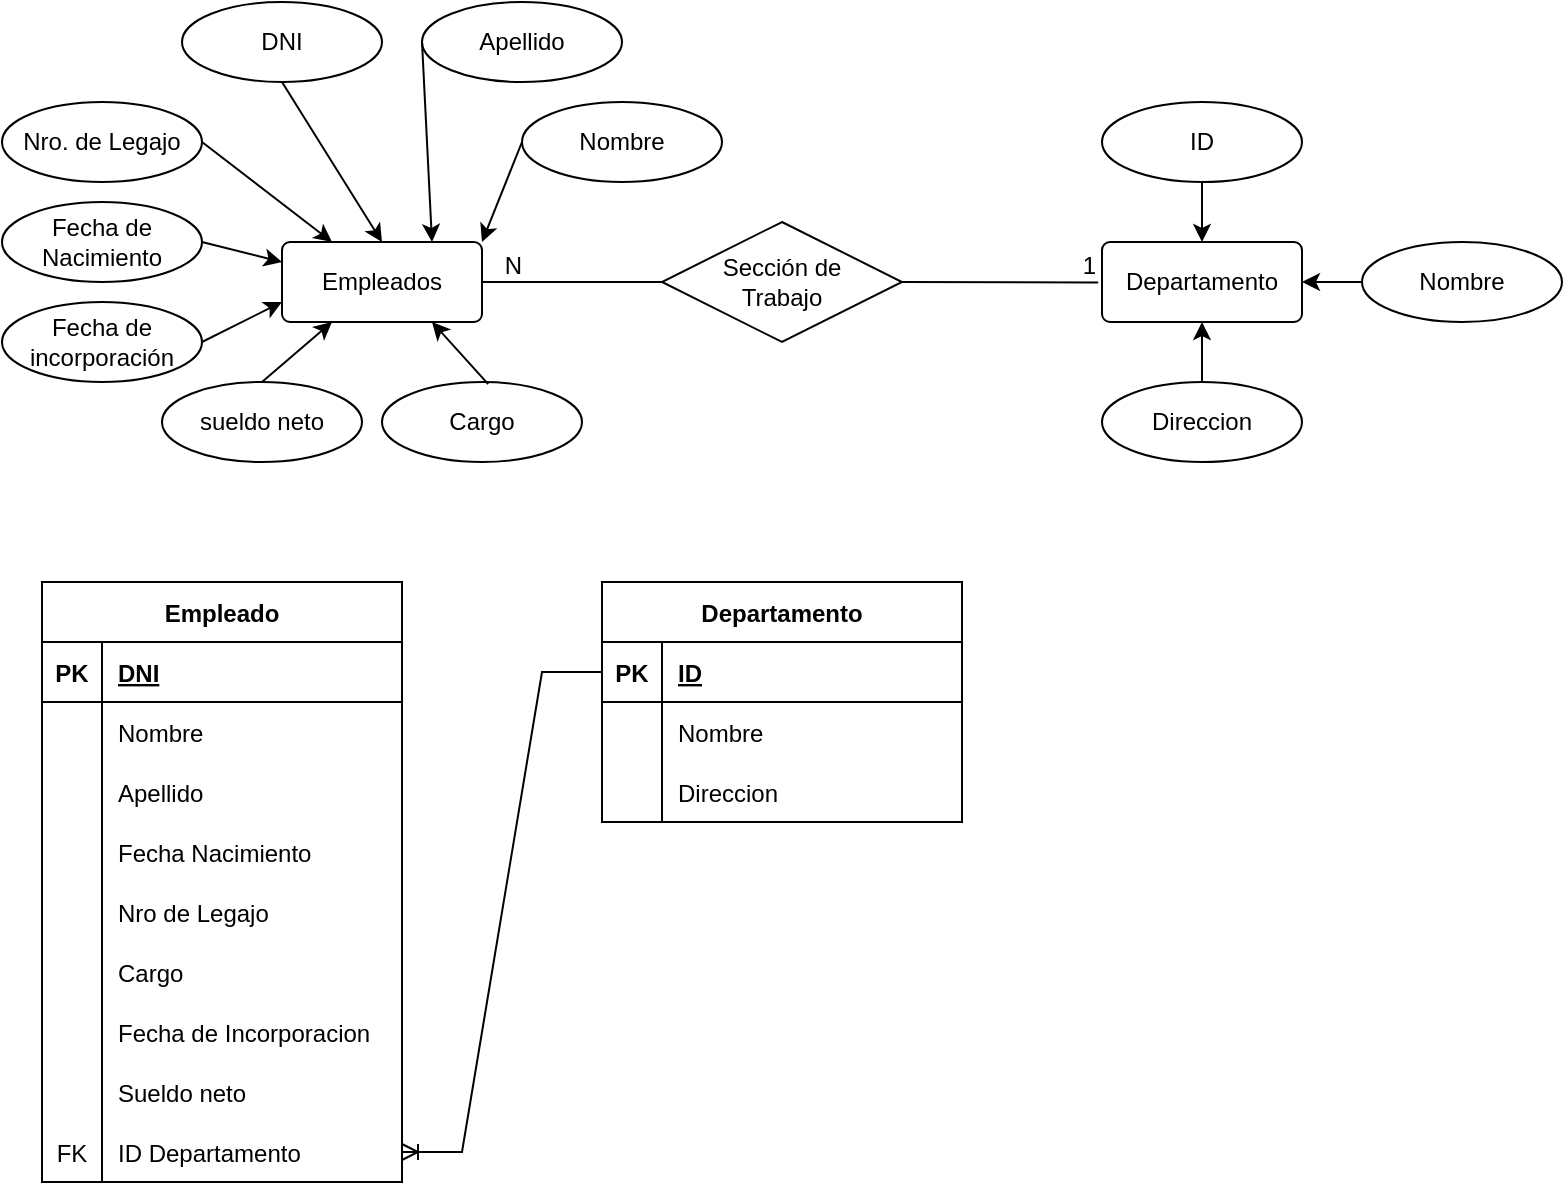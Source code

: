 <mxfile version="20.2.2" type="device"><diagram id="GNxDvsfUbIjrcKvTqw8q" name="Página-1"><mxGraphModel dx="946" dy="590" grid="1" gridSize="10" guides="1" tooltips="1" connect="1" arrows="1" fold="1" page="1" pageScale="1" pageWidth="827" pageHeight="1169" math="0" shadow="0"><root><mxCell id="0"/><mxCell id="1" parent="0"/><mxCell id="28Lfiv68IGLrVYdcNpAF-5" value="Empleado" style="shape=table;startSize=30;container=1;collapsible=1;childLayout=tableLayout;fixedRows=1;rowLines=0;fontStyle=1;align=center;resizeLast=1;" vertex="1" parent="1"><mxGeometry x="60" y="320" width="180" height="300" as="geometry"><mxRectangle x="60" y="320" width="100" height="30" as="alternateBounds"/></mxGeometry></mxCell><mxCell id="28Lfiv68IGLrVYdcNpAF-6" value="" style="shape=tableRow;horizontal=0;startSize=0;swimlaneHead=0;swimlaneBody=0;fillColor=none;collapsible=0;dropTarget=0;points=[[0,0.5],[1,0.5]];portConstraint=eastwest;top=0;left=0;right=0;bottom=1;" vertex="1" parent="28Lfiv68IGLrVYdcNpAF-5"><mxGeometry y="30" width="180" height="30" as="geometry"/></mxCell><mxCell id="28Lfiv68IGLrVYdcNpAF-7" value="PK" style="shape=partialRectangle;connectable=0;fillColor=none;top=0;left=0;bottom=0;right=0;fontStyle=1;overflow=hidden;" vertex="1" parent="28Lfiv68IGLrVYdcNpAF-6"><mxGeometry width="30" height="30" as="geometry"><mxRectangle width="30" height="30" as="alternateBounds"/></mxGeometry></mxCell><mxCell id="28Lfiv68IGLrVYdcNpAF-8" value="DNI" style="shape=partialRectangle;connectable=0;fillColor=none;top=0;left=0;bottom=0;right=0;align=left;spacingLeft=6;fontStyle=5;overflow=hidden;" vertex="1" parent="28Lfiv68IGLrVYdcNpAF-6"><mxGeometry x="30" width="150" height="30" as="geometry"><mxRectangle width="150" height="30" as="alternateBounds"/></mxGeometry></mxCell><mxCell id="28Lfiv68IGLrVYdcNpAF-9" value="" style="shape=tableRow;horizontal=0;startSize=0;swimlaneHead=0;swimlaneBody=0;fillColor=none;collapsible=0;dropTarget=0;points=[[0,0.5],[1,0.5]];portConstraint=eastwest;top=0;left=0;right=0;bottom=0;" vertex="1" parent="28Lfiv68IGLrVYdcNpAF-5"><mxGeometry y="60" width="180" height="30" as="geometry"/></mxCell><mxCell id="28Lfiv68IGLrVYdcNpAF-10" value="" style="shape=partialRectangle;connectable=0;fillColor=none;top=0;left=0;bottom=0;right=0;editable=1;overflow=hidden;" vertex="1" parent="28Lfiv68IGLrVYdcNpAF-9"><mxGeometry width="30" height="30" as="geometry"><mxRectangle width="30" height="30" as="alternateBounds"/></mxGeometry></mxCell><mxCell id="28Lfiv68IGLrVYdcNpAF-11" value="Nombre" style="shape=partialRectangle;connectable=0;fillColor=none;top=0;left=0;bottom=0;right=0;align=left;spacingLeft=6;overflow=hidden;" vertex="1" parent="28Lfiv68IGLrVYdcNpAF-9"><mxGeometry x="30" width="150" height="30" as="geometry"><mxRectangle width="150" height="30" as="alternateBounds"/></mxGeometry></mxCell><mxCell id="28Lfiv68IGLrVYdcNpAF-12" value="" style="shape=tableRow;horizontal=0;startSize=0;swimlaneHead=0;swimlaneBody=0;fillColor=none;collapsible=0;dropTarget=0;points=[[0,0.5],[1,0.5]];portConstraint=eastwest;top=0;left=0;right=0;bottom=0;" vertex="1" parent="28Lfiv68IGLrVYdcNpAF-5"><mxGeometry y="90" width="180" height="30" as="geometry"/></mxCell><mxCell id="28Lfiv68IGLrVYdcNpAF-13" value="" style="shape=partialRectangle;connectable=0;fillColor=none;top=0;left=0;bottom=0;right=0;editable=1;overflow=hidden;" vertex="1" parent="28Lfiv68IGLrVYdcNpAF-12"><mxGeometry width="30" height="30" as="geometry"><mxRectangle width="30" height="30" as="alternateBounds"/></mxGeometry></mxCell><mxCell id="28Lfiv68IGLrVYdcNpAF-14" value="Apellido" style="shape=partialRectangle;connectable=0;fillColor=none;top=0;left=0;bottom=0;right=0;align=left;spacingLeft=6;overflow=hidden;" vertex="1" parent="28Lfiv68IGLrVYdcNpAF-12"><mxGeometry x="30" width="150" height="30" as="geometry"><mxRectangle width="150" height="30" as="alternateBounds"/></mxGeometry></mxCell><mxCell id="28Lfiv68IGLrVYdcNpAF-102" value="" style="shape=tableRow;horizontal=0;startSize=0;swimlaneHead=0;swimlaneBody=0;fillColor=none;collapsible=0;dropTarget=0;points=[[0,0.5],[1,0.5]];portConstraint=eastwest;top=0;left=0;right=0;bottom=0;" vertex="1" parent="28Lfiv68IGLrVYdcNpAF-5"><mxGeometry y="120" width="180" height="30" as="geometry"/></mxCell><mxCell id="28Lfiv68IGLrVYdcNpAF-103" value="" style="shape=partialRectangle;connectable=0;fillColor=none;top=0;left=0;bottom=0;right=0;editable=1;overflow=hidden;" vertex="1" parent="28Lfiv68IGLrVYdcNpAF-102"><mxGeometry width="30" height="30" as="geometry"><mxRectangle width="30" height="30" as="alternateBounds"/></mxGeometry></mxCell><mxCell id="28Lfiv68IGLrVYdcNpAF-104" value="Fecha Nacimiento" style="shape=partialRectangle;connectable=0;fillColor=none;top=0;left=0;bottom=0;right=0;align=left;spacingLeft=6;overflow=hidden;" vertex="1" parent="28Lfiv68IGLrVYdcNpAF-102"><mxGeometry x="30" width="150" height="30" as="geometry"><mxRectangle width="150" height="30" as="alternateBounds"/></mxGeometry></mxCell><mxCell id="28Lfiv68IGLrVYdcNpAF-105" value="" style="shape=tableRow;horizontal=0;startSize=0;swimlaneHead=0;swimlaneBody=0;fillColor=none;collapsible=0;dropTarget=0;points=[[0,0.5],[1,0.5]];portConstraint=eastwest;top=0;left=0;right=0;bottom=0;" vertex="1" parent="28Lfiv68IGLrVYdcNpAF-5"><mxGeometry y="150" width="180" height="30" as="geometry"/></mxCell><mxCell id="28Lfiv68IGLrVYdcNpAF-106" value="" style="shape=partialRectangle;connectable=0;fillColor=none;top=0;left=0;bottom=0;right=0;editable=1;overflow=hidden;" vertex="1" parent="28Lfiv68IGLrVYdcNpAF-105"><mxGeometry width="30" height="30" as="geometry"><mxRectangle width="30" height="30" as="alternateBounds"/></mxGeometry></mxCell><mxCell id="28Lfiv68IGLrVYdcNpAF-107" value="Nro de Legajo" style="shape=partialRectangle;connectable=0;fillColor=none;top=0;left=0;bottom=0;right=0;align=left;spacingLeft=6;overflow=hidden;" vertex="1" parent="28Lfiv68IGLrVYdcNpAF-105"><mxGeometry x="30" width="150" height="30" as="geometry"><mxRectangle width="150" height="30" as="alternateBounds"/></mxGeometry></mxCell><mxCell id="28Lfiv68IGLrVYdcNpAF-15" value="" style="shape=tableRow;horizontal=0;startSize=0;swimlaneHead=0;swimlaneBody=0;fillColor=none;collapsible=0;dropTarget=0;points=[[0,0.5],[1,0.5]];portConstraint=eastwest;top=0;left=0;right=0;bottom=0;" vertex="1" parent="28Lfiv68IGLrVYdcNpAF-5"><mxGeometry y="180" width="180" height="30" as="geometry"/></mxCell><mxCell id="28Lfiv68IGLrVYdcNpAF-16" value="" style="shape=partialRectangle;connectable=0;fillColor=none;top=0;left=0;bottom=0;right=0;editable=1;overflow=hidden;" vertex="1" parent="28Lfiv68IGLrVYdcNpAF-15"><mxGeometry width="30" height="30" as="geometry"><mxRectangle width="30" height="30" as="alternateBounds"/></mxGeometry></mxCell><mxCell id="28Lfiv68IGLrVYdcNpAF-17" value="Cargo" style="shape=partialRectangle;connectable=0;fillColor=none;top=0;left=0;bottom=0;right=0;align=left;spacingLeft=6;overflow=hidden;" vertex="1" parent="28Lfiv68IGLrVYdcNpAF-15"><mxGeometry x="30" width="150" height="30" as="geometry"><mxRectangle width="150" height="30" as="alternateBounds"/></mxGeometry></mxCell><mxCell id="28Lfiv68IGLrVYdcNpAF-99" value="" style="shape=tableRow;horizontal=0;startSize=0;swimlaneHead=0;swimlaneBody=0;fillColor=none;collapsible=0;dropTarget=0;points=[[0,0.5],[1,0.5]];portConstraint=eastwest;top=0;left=0;right=0;bottom=0;" vertex="1" parent="28Lfiv68IGLrVYdcNpAF-5"><mxGeometry y="210" width="180" height="30" as="geometry"/></mxCell><mxCell id="28Lfiv68IGLrVYdcNpAF-100" value="" style="shape=partialRectangle;connectable=0;fillColor=none;top=0;left=0;bottom=0;right=0;editable=1;overflow=hidden;" vertex="1" parent="28Lfiv68IGLrVYdcNpAF-99"><mxGeometry width="30" height="30" as="geometry"><mxRectangle width="30" height="30" as="alternateBounds"/></mxGeometry></mxCell><mxCell id="28Lfiv68IGLrVYdcNpAF-101" value="Fecha de Incorporacion" style="shape=partialRectangle;connectable=0;fillColor=none;top=0;left=0;bottom=0;right=0;align=left;spacingLeft=6;overflow=hidden;" vertex="1" parent="28Lfiv68IGLrVYdcNpAF-99"><mxGeometry x="30" width="150" height="30" as="geometry"><mxRectangle width="150" height="30" as="alternateBounds"/></mxGeometry></mxCell><mxCell id="28Lfiv68IGLrVYdcNpAF-93" value="" style="shape=tableRow;horizontal=0;startSize=0;swimlaneHead=0;swimlaneBody=0;fillColor=none;collapsible=0;dropTarget=0;points=[[0,0.5],[1,0.5]];portConstraint=eastwest;top=0;left=0;right=0;bottom=0;" vertex="1" parent="28Lfiv68IGLrVYdcNpAF-5"><mxGeometry y="240" width="180" height="30" as="geometry"/></mxCell><mxCell id="28Lfiv68IGLrVYdcNpAF-94" value="" style="shape=partialRectangle;connectable=0;fillColor=none;top=0;left=0;bottom=0;right=0;editable=1;overflow=hidden;" vertex="1" parent="28Lfiv68IGLrVYdcNpAF-93"><mxGeometry width="30" height="30" as="geometry"><mxRectangle width="30" height="30" as="alternateBounds"/></mxGeometry></mxCell><mxCell id="28Lfiv68IGLrVYdcNpAF-95" value="Sueldo neto" style="shape=partialRectangle;connectable=0;fillColor=none;top=0;left=0;bottom=0;right=0;align=left;spacingLeft=6;overflow=hidden;" vertex="1" parent="28Lfiv68IGLrVYdcNpAF-93"><mxGeometry x="30" width="150" height="30" as="geometry"><mxRectangle width="150" height="30" as="alternateBounds"/></mxGeometry></mxCell><mxCell id="28Lfiv68IGLrVYdcNpAF-108" value="" style="shape=tableRow;horizontal=0;startSize=0;swimlaneHead=0;swimlaneBody=0;fillColor=none;collapsible=0;dropTarget=0;points=[[0,0.5],[1,0.5]];portConstraint=eastwest;top=0;left=0;right=0;bottom=0;" vertex="1" parent="28Lfiv68IGLrVYdcNpAF-5"><mxGeometry y="270" width="180" height="30" as="geometry"/></mxCell><mxCell id="28Lfiv68IGLrVYdcNpAF-109" value="FK" style="shape=partialRectangle;connectable=0;fillColor=none;top=0;left=0;bottom=0;right=0;editable=1;overflow=hidden;" vertex="1" parent="28Lfiv68IGLrVYdcNpAF-108"><mxGeometry width="30" height="30" as="geometry"><mxRectangle width="30" height="30" as="alternateBounds"/></mxGeometry></mxCell><mxCell id="28Lfiv68IGLrVYdcNpAF-110" value="ID Departamento" style="shape=partialRectangle;connectable=0;fillColor=none;top=0;left=0;bottom=0;right=0;align=left;spacingLeft=6;overflow=hidden;" vertex="1" parent="28Lfiv68IGLrVYdcNpAF-108"><mxGeometry x="30" width="150" height="30" as="geometry"><mxRectangle width="150" height="30" as="alternateBounds"/></mxGeometry></mxCell><mxCell id="28Lfiv68IGLrVYdcNpAF-18" value="Empleados" style="rounded=1;arcSize=10;whiteSpace=wrap;html=1;align=center;" vertex="1" parent="1"><mxGeometry x="180" y="150" width="100" height="40" as="geometry"/></mxCell><mxCell id="28Lfiv68IGLrVYdcNpAF-19" value="DNI" style="ellipse;whiteSpace=wrap;html=1;align=center;" vertex="1" parent="1"><mxGeometry x="130" y="30" width="100" height="40" as="geometry"/></mxCell><mxCell id="28Lfiv68IGLrVYdcNpAF-20" value="Nro. de Legajo" style="ellipse;whiteSpace=wrap;html=1;align=center;" vertex="1" parent="1"><mxGeometry x="40" y="80" width="100" height="40" as="geometry"/></mxCell><mxCell id="28Lfiv68IGLrVYdcNpAF-21" value="Fecha de Nacimiento" style="ellipse;whiteSpace=wrap;html=1;align=center;" vertex="1" parent="1"><mxGeometry x="40" y="130" width="100" height="40" as="geometry"/></mxCell><mxCell id="28Lfiv68IGLrVYdcNpAF-22" value="Fecha de incorporación" style="ellipse;whiteSpace=wrap;html=1;align=center;" vertex="1" parent="1"><mxGeometry x="40" y="180" width="100" height="40" as="geometry"/></mxCell><mxCell id="28Lfiv68IGLrVYdcNpAF-23" value="Apellido" style="ellipse;whiteSpace=wrap;html=1;align=center;" vertex="1" parent="1"><mxGeometry x="250" y="30" width="100" height="40" as="geometry"/></mxCell><mxCell id="28Lfiv68IGLrVYdcNpAF-24" value="Nombre" style="ellipse;whiteSpace=wrap;html=1;align=center;" vertex="1" parent="1"><mxGeometry x="300" y="80" width="100" height="40" as="geometry"/></mxCell><mxCell id="28Lfiv68IGLrVYdcNpAF-25" value="Cargo" style="ellipse;whiteSpace=wrap;html=1;align=center;" vertex="1" parent="1"><mxGeometry x="230" y="220" width="100" height="40" as="geometry"/></mxCell><mxCell id="28Lfiv68IGLrVYdcNpAF-26" value="sueldo neto" style="ellipse;whiteSpace=wrap;html=1;align=center;" vertex="1" parent="1"><mxGeometry x="120" y="220" width="100" height="40" as="geometry"/></mxCell><mxCell id="28Lfiv68IGLrVYdcNpAF-27" value="" style="endArrow=classic;html=1;rounded=0;exitX=0;exitY=0.5;exitDx=0;exitDy=0;entryX=0.75;entryY=0;entryDx=0;entryDy=0;" edge="1" parent="1" source="28Lfiv68IGLrVYdcNpAF-23" target="28Lfiv68IGLrVYdcNpAF-18"><mxGeometry width="50" height="50" relative="1" as="geometry"><mxPoint x="300" y="80" as="sourcePoint"/><mxPoint x="280" y="150" as="targetPoint"/></mxGeometry></mxCell><mxCell id="28Lfiv68IGLrVYdcNpAF-28" value="" style="endArrow=classic;html=1;rounded=0;exitX=0;exitY=0.5;exitDx=0;exitDy=0;entryX=1;entryY=0;entryDx=0;entryDy=0;" edge="1" parent="1" source="28Lfiv68IGLrVYdcNpAF-24" target="28Lfiv68IGLrVYdcNpAF-18"><mxGeometry width="50" height="50" relative="1" as="geometry"><mxPoint x="340" y="150" as="sourcePoint"/><mxPoint x="290" y="200" as="targetPoint"/></mxGeometry></mxCell><mxCell id="28Lfiv68IGLrVYdcNpAF-29" value="" style="endArrow=classic;html=1;rounded=0;exitX=0.531;exitY=0.027;exitDx=0;exitDy=0;entryX=0.75;entryY=1;entryDx=0;entryDy=0;exitPerimeter=0;" edge="1" parent="1" source="28Lfiv68IGLrVYdcNpAF-25" target="28Lfiv68IGLrVYdcNpAF-18"><mxGeometry width="50" height="50" relative="1" as="geometry"><mxPoint x="370" y="180" as="sourcePoint"/><mxPoint x="320" y="230" as="targetPoint"/></mxGeometry></mxCell><mxCell id="28Lfiv68IGLrVYdcNpAF-30" value="" style="endArrow=classic;html=1;rounded=0;exitX=0.5;exitY=0;exitDx=0;exitDy=0;entryX=0.25;entryY=1;entryDx=0;entryDy=0;" edge="1" parent="1" source="28Lfiv68IGLrVYdcNpAF-26" target="28Lfiv68IGLrVYdcNpAF-18"><mxGeometry width="50" height="50" relative="1" as="geometry"><mxPoint x="370" y="180" as="sourcePoint"/><mxPoint x="320" y="230" as="targetPoint"/></mxGeometry></mxCell><mxCell id="28Lfiv68IGLrVYdcNpAF-31" value="" style="endArrow=classic;html=1;rounded=0;entryX=0.5;entryY=0;entryDx=0;entryDy=0;exitX=0.5;exitY=1;exitDx=0;exitDy=0;" edge="1" parent="1" source="28Lfiv68IGLrVYdcNpAF-19" target="28Lfiv68IGLrVYdcNpAF-18"><mxGeometry width="50" height="50" relative="1" as="geometry"><mxPoint x="370" y="180" as="sourcePoint"/><mxPoint x="320" y="230" as="targetPoint"/></mxGeometry></mxCell><mxCell id="28Lfiv68IGLrVYdcNpAF-33" value="" style="endArrow=classic;html=1;rounded=0;exitX=1;exitY=0.5;exitDx=0;exitDy=0;entryX=0;entryY=0.25;entryDx=0;entryDy=0;" edge="1" parent="1" source="28Lfiv68IGLrVYdcNpAF-21" target="28Lfiv68IGLrVYdcNpAF-18"><mxGeometry width="50" height="50" relative="1" as="geometry"><mxPoint x="370" y="130" as="sourcePoint"/><mxPoint x="320" y="80" as="targetPoint"/></mxGeometry></mxCell><mxCell id="28Lfiv68IGLrVYdcNpAF-34" value="" style="endArrow=classic;html=1;rounded=0;exitX=1;exitY=0.5;exitDx=0;exitDy=0;entryX=0;entryY=0.75;entryDx=0;entryDy=0;" edge="1" parent="1" source="28Lfiv68IGLrVYdcNpAF-22" target="28Lfiv68IGLrVYdcNpAF-18"><mxGeometry width="50" height="50" relative="1" as="geometry"><mxPoint x="370" y="180" as="sourcePoint"/><mxPoint x="320" y="230" as="targetPoint"/></mxGeometry></mxCell><mxCell id="28Lfiv68IGLrVYdcNpAF-35" value="Departamento" style="rounded=1;arcSize=10;whiteSpace=wrap;html=1;align=center;" vertex="1" parent="1"><mxGeometry x="590" y="150" width="100" height="40" as="geometry"/></mxCell><mxCell id="28Lfiv68IGLrVYdcNpAF-36" value="ID" style="ellipse;whiteSpace=wrap;html=1;align=center;" vertex="1" parent="1"><mxGeometry x="590" y="80" width="100" height="40" as="geometry"/></mxCell><mxCell id="28Lfiv68IGLrVYdcNpAF-37" value="Nombre" style="ellipse;whiteSpace=wrap;html=1;align=center;" vertex="1" parent="1"><mxGeometry x="720" y="150" width="100" height="40" as="geometry"/></mxCell><mxCell id="28Lfiv68IGLrVYdcNpAF-32" value="" style="endArrow=classic;html=1;rounded=0;exitX=1;exitY=0.5;exitDx=0;exitDy=0;entryX=0.25;entryY=0;entryDx=0;entryDy=0;" edge="1" parent="1" source="28Lfiv68IGLrVYdcNpAF-20" target="28Lfiv68IGLrVYdcNpAF-18"><mxGeometry width="50" height="50" relative="1" as="geometry"><mxPoint x="370" y="180" as="sourcePoint"/><mxPoint x="320" y="230" as="targetPoint"/></mxGeometry></mxCell><mxCell id="28Lfiv68IGLrVYdcNpAF-38" value="Direccion" style="ellipse;whiteSpace=wrap;html=1;align=center;" vertex="1" parent="1"><mxGeometry x="590" y="220" width="100" height="40" as="geometry"/></mxCell><mxCell id="28Lfiv68IGLrVYdcNpAF-39" value="" style="endArrow=classic;html=1;rounded=0;exitX=0.5;exitY=1;exitDx=0;exitDy=0;entryX=0.5;entryY=0;entryDx=0;entryDy=0;" edge="1" parent="1" source="28Lfiv68IGLrVYdcNpAF-36" target="28Lfiv68IGLrVYdcNpAF-35"><mxGeometry width="50" height="50" relative="1" as="geometry"><mxPoint x="400" y="220" as="sourcePoint"/><mxPoint x="450" y="170" as="targetPoint"/></mxGeometry></mxCell><mxCell id="28Lfiv68IGLrVYdcNpAF-40" value="" style="endArrow=classic;html=1;rounded=0;exitX=0;exitY=0.5;exitDx=0;exitDy=0;entryX=1;entryY=0.5;entryDx=0;entryDy=0;" edge="1" parent="1" source="28Lfiv68IGLrVYdcNpAF-37" target="28Lfiv68IGLrVYdcNpAF-35"><mxGeometry width="50" height="50" relative="1" as="geometry"><mxPoint x="400" y="220" as="sourcePoint"/><mxPoint x="450" y="170" as="targetPoint"/></mxGeometry></mxCell><mxCell id="28Lfiv68IGLrVYdcNpAF-41" value="" style="endArrow=classic;html=1;rounded=0;entryX=0.5;entryY=1;entryDx=0;entryDy=0;exitX=0.5;exitY=0;exitDx=0;exitDy=0;" edge="1" parent="1" source="28Lfiv68IGLrVYdcNpAF-38" target="28Lfiv68IGLrVYdcNpAF-35"><mxGeometry width="50" height="50" relative="1" as="geometry"><mxPoint x="650" y="220" as="sourcePoint"/><mxPoint x="450" y="170" as="targetPoint"/></mxGeometry></mxCell><mxCell id="28Lfiv68IGLrVYdcNpAF-45" value="" style="edgeStyle=orthogonalEdgeStyle;orthogonalLoop=1;jettySize=auto;html=1;rounded=0;startArrow=none;startFill=0;endArrow=none;endFill=0;" edge="1" parent="1" source="28Lfiv68IGLrVYdcNpAF-42" target="28Lfiv68IGLrVYdcNpAF-18"><mxGeometry relative="1" as="geometry"/></mxCell><mxCell id="28Lfiv68IGLrVYdcNpAF-42" value="Sección de &lt;br&gt;Trabajo" style="shape=rhombus;perimeter=rhombusPerimeter;whiteSpace=wrap;html=1;align=center;" vertex="1" parent="1"><mxGeometry x="370" y="140" width="120" height="60" as="geometry"/></mxCell><mxCell id="28Lfiv68IGLrVYdcNpAF-43" value="" style="line;strokeWidth=1;rotatable=0;dashed=0;labelPosition=right;align=left;verticalAlign=middle;spacingTop=0;spacingLeft=6;points=[];portConstraint=eastwest;" vertex="1" parent="1"><mxGeometry x="310" y="260" height="10" as="geometry"/></mxCell><mxCell id="28Lfiv68IGLrVYdcNpAF-85" value="" style="endArrow=none;html=1;rounded=0;" edge="1" parent="1"><mxGeometry relative="1" as="geometry"><mxPoint x="280" y="170" as="sourcePoint"/><mxPoint x="370" y="170" as="targetPoint"/></mxGeometry></mxCell><mxCell id="28Lfiv68IGLrVYdcNpAF-86" value="N" style="resizable=0;html=1;align=right;verticalAlign=bottom;" connectable="0" vertex="1" parent="28Lfiv68IGLrVYdcNpAF-85"><mxGeometry x="1" relative="1" as="geometry"><mxPoint x="-70" as="offset"/></mxGeometry></mxCell><mxCell id="28Lfiv68IGLrVYdcNpAF-87" value="" style="endArrow=none;html=1;rounded=0;entryX=-0.019;entryY=0.506;entryDx=0;entryDy=0;entryPerimeter=0;exitX=1;exitY=0.5;exitDx=0;exitDy=0;" edge="1" parent="1" source="28Lfiv68IGLrVYdcNpAF-42" target="28Lfiv68IGLrVYdcNpAF-35"><mxGeometry relative="1" as="geometry"><mxPoint x="240" y="230" as="sourcePoint"/><mxPoint x="400" y="230" as="targetPoint"/></mxGeometry></mxCell><mxCell id="28Lfiv68IGLrVYdcNpAF-88" value="1" style="resizable=0;html=1;align=right;verticalAlign=bottom;" connectable="0" vertex="1" parent="28Lfiv68IGLrVYdcNpAF-87"><mxGeometry x="1" relative="1" as="geometry"/></mxCell><mxCell id="28Lfiv68IGLrVYdcNpAF-143" value="Departamento" style="shape=table;startSize=30;container=1;collapsible=1;childLayout=tableLayout;fixedRows=1;rowLines=0;fontStyle=1;align=center;resizeLast=1;" vertex="1" parent="1"><mxGeometry x="340" y="320" width="180" height="120" as="geometry"/></mxCell><mxCell id="28Lfiv68IGLrVYdcNpAF-144" value="" style="shape=tableRow;horizontal=0;startSize=0;swimlaneHead=0;swimlaneBody=0;fillColor=none;collapsible=0;dropTarget=0;points=[[0,0.5],[1,0.5]];portConstraint=eastwest;top=0;left=0;right=0;bottom=1;" vertex="1" parent="28Lfiv68IGLrVYdcNpAF-143"><mxGeometry y="30" width="180" height="30" as="geometry"/></mxCell><mxCell id="28Lfiv68IGLrVYdcNpAF-145" value="PK" style="shape=partialRectangle;connectable=0;fillColor=none;top=0;left=0;bottom=0;right=0;fontStyle=1;overflow=hidden;" vertex="1" parent="28Lfiv68IGLrVYdcNpAF-144"><mxGeometry width="30" height="30" as="geometry"><mxRectangle width="30" height="30" as="alternateBounds"/></mxGeometry></mxCell><mxCell id="28Lfiv68IGLrVYdcNpAF-146" value="ID" style="shape=partialRectangle;connectable=0;fillColor=none;top=0;left=0;bottom=0;right=0;align=left;spacingLeft=6;fontStyle=5;overflow=hidden;" vertex="1" parent="28Lfiv68IGLrVYdcNpAF-144"><mxGeometry x="30" width="150" height="30" as="geometry"><mxRectangle width="150" height="30" as="alternateBounds"/></mxGeometry></mxCell><mxCell id="28Lfiv68IGLrVYdcNpAF-147" value="" style="shape=tableRow;horizontal=0;startSize=0;swimlaneHead=0;swimlaneBody=0;fillColor=none;collapsible=0;dropTarget=0;points=[[0,0.5],[1,0.5]];portConstraint=eastwest;top=0;left=0;right=0;bottom=0;" vertex="1" parent="28Lfiv68IGLrVYdcNpAF-143"><mxGeometry y="60" width="180" height="30" as="geometry"/></mxCell><mxCell id="28Lfiv68IGLrVYdcNpAF-148" value="" style="shape=partialRectangle;connectable=0;fillColor=none;top=0;left=0;bottom=0;right=0;editable=1;overflow=hidden;" vertex="1" parent="28Lfiv68IGLrVYdcNpAF-147"><mxGeometry width="30" height="30" as="geometry"><mxRectangle width="30" height="30" as="alternateBounds"/></mxGeometry></mxCell><mxCell id="28Lfiv68IGLrVYdcNpAF-149" value="Nombre" style="shape=partialRectangle;connectable=0;fillColor=none;top=0;left=0;bottom=0;right=0;align=left;spacingLeft=6;overflow=hidden;" vertex="1" parent="28Lfiv68IGLrVYdcNpAF-147"><mxGeometry x="30" width="150" height="30" as="geometry"><mxRectangle width="150" height="30" as="alternateBounds"/></mxGeometry></mxCell><mxCell id="28Lfiv68IGLrVYdcNpAF-150" value="" style="shape=tableRow;horizontal=0;startSize=0;swimlaneHead=0;swimlaneBody=0;fillColor=none;collapsible=0;dropTarget=0;points=[[0,0.5],[1,0.5]];portConstraint=eastwest;top=0;left=0;right=0;bottom=0;" vertex="1" parent="28Lfiv68IGLrVYdcNpAF-143"><mxGeometry y="90" width="180" height="30" as="geometry"/></mxCell><mxCell id="28Lfiv68IGLrVYdcNpAF-151" value="" style="shape=partialRectangle;connectable=0;fillColor=none;top=0;left=0;bottom=0;right=0;editable=1;overflow=hidden;" vertex="1" parent="28Lfiv68IGLrVYdcNpAF-150"><mxGeometry width="30" height="30" as="geometry"><mxRectangle width="30" height="30" as="alternateBounds"/></mxGeometry></mxCell><mxCell id="28Lfiv68IGLrVYdcNpAF-152" value="Direccion" style="shape=partialRectangle;connectable=0;fillColor=none;top=0;left=0;bottom=0;right=0;align=left;spacingLeft=6;overflow=hidden;" vertex="1" parent="28Lfiv68IGLrVYdcNpAF-150"><mxGeometry x="30" width="150" height="30" as="geometry"><mxRectangle width="150" height="30" as="alternateBounds"/></mxGeometry></mxCell><mxCell id="28Lfiv68IGLrVYdcNpAF-162" value="" style="edgeStyle=entityRelationEdgeStyle;fontSize=12;html=1;endArrow=ERoneToMany;rounded=0;exitX=0;exitY=0.5;exitDx=0;exitDy=0;entryX=1;entryY=0.5;entryDx=0;entryDy=0;" edge="1" parent="1" source="28Lfiv68IGLrVYdcNpAF-144" target="28Lfiv68IGLrVYdcNpAF-108"><mxGeometry width="100" height="100" relative="1" as="geometry"><mxPoint x="330" y="660" as="sourcePoint"/><mxPoint x="430" y="560" as="targetPoint"/></mxGeometry></mxCell></root></mxGraphModel></diagram></mxfile>
